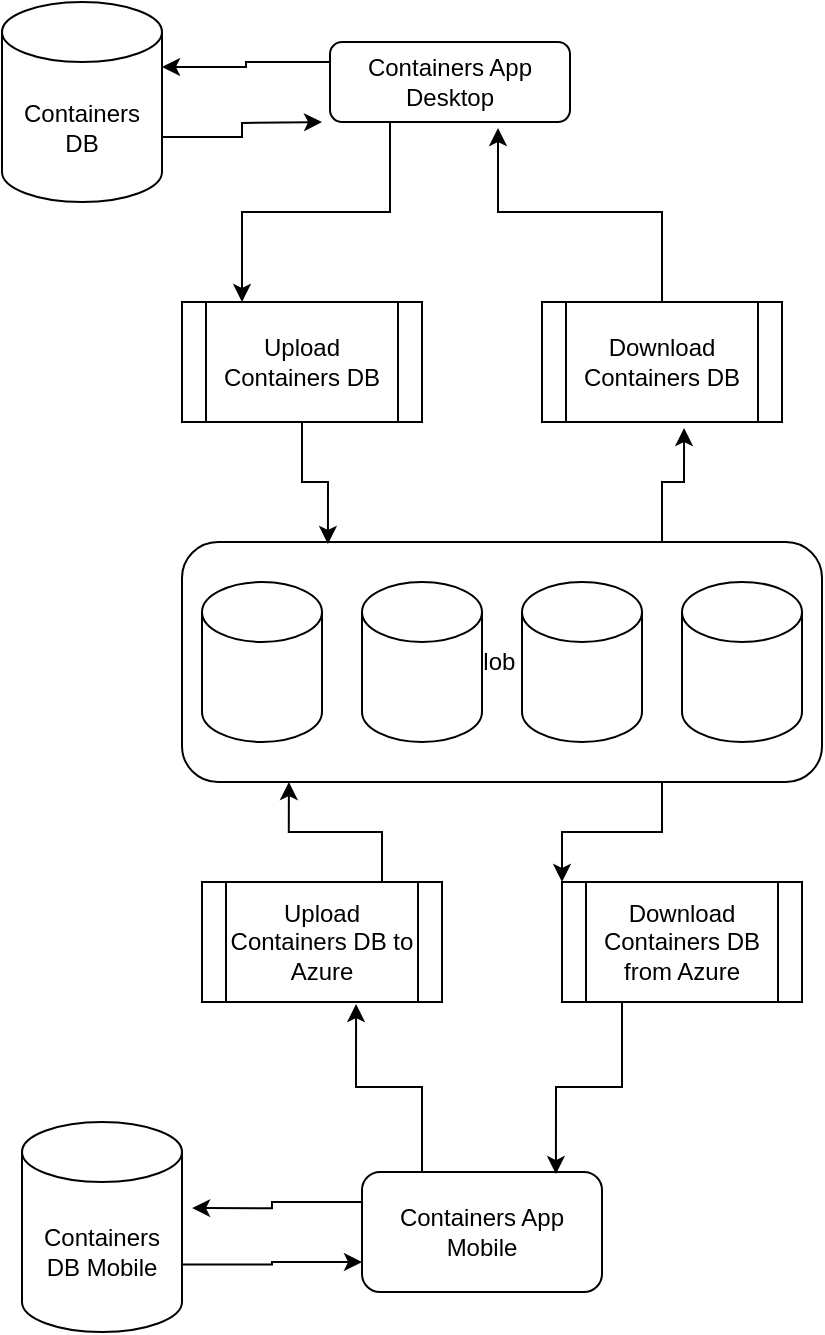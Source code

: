 <mxfile version="21.6.6" type="github">
  <diagram id="C5RBs43oDa-KdzZeNtuy" name="Page-1">
    <mxGraphModel dx="1434" dy="758" grid="1" gridSize="10" guides="1" tooltips="1" connect="1" arrows="1" fold="1" page="1" pageScale="1" pageWidth="827" pageHeight="1169" math="0" shadow="0">
      <root>
        <mxCell id="WIyWlLk6GJQsqaUBKTNV-0" />
        <mxCell id="WIyWlLk6GJQsqaUBKTNV-1" parent="WIyWlLk6GJQsqaUBKTNV-0" />
        <mxCell id="lkM-y_qAxUJIHMLCBXUL-42" style="edgeStyle=orthogonalEdgeStyle;rounded=0;orthogonalLoop=1;jettySize=auto;html=1;exitX=0;exitY=0.25;exitDx=0;exitDy=0;entryX=1;entryY=0;entryDx=0;entryDy=32.5;entryPerimeter=0;" edge="1" parent="WIyWlLk6GJQsqaUBKTNV-1" source="WIyWlLk6GJQsqaUBKTNV-3" target="lkM-y_qAxUJIHMLCBXUL-5">
          <mxGeometry relative="1" as="geometry" />
        </mxCell>
        <mxCell id="lkM-y_qAxUJIHMLCBXUL-52" style="edgeStyle=orthogonalEdgeStyle;rounded=0;orthogonalLoop=1;jettySize=auto;html=1;exitX=0.25;exitY=1;exitDx=0;exitDy=0;entryX=0.25;entryY=0;entryDx=0;entryDy=0;" edge="1" parent="WIyWlLk6GJQsqaUBKTNV-1" source="WIyWlLk6GJQsqaUBKTNV-3" target="lkM-y_qAxUJIHMLCBXUL-12">
          <mxGeometry relative="1" as="geometry" />
        </mxCell>
        <mxCell id="WIyWlLk6GJQsqaUBKTNV-3" value="Containers App Desktop" style="rounded=1;whiteSpace=wrap;html=1;fontSize=12;glass=0;strokeWidth=1;shadow=0;" parent="WIyWlLk6GJQsqaUBKTNV-1" vertex="1">
          <mxGeometry x="414" y="30" width="120" height="40" as="geometry" />
        </mxCell>
        <mxCell id="lkM-y_qAxUJIHMLCBXUL-43" style="edgeStyle=orthogonalEdgeStyle;rounded=0;orthogonalLoop=1;jettySize=auto;html=1;exitX=1;exitY=0;exitDx=0;exitDy=67.5;exitPerimeter=0;" edge="1" parent="WIyWlLk6GJQsqaUBKTNV-1" source="lkM-y_qAxUJIHMLCBXUL-5">
          <mxGeometry relative="1" as="geometry">
            <mxPoint x="410" y="70" as="targetPoint" />
          </mxGeometry>
        </mxCell>
        <mxCell id="lkM-y_qAxUJIHMLCBXUL-5" value="Containers DB" style="shape=cylinder3;whiteSpace=wrap;html=1;boundedLbl=1;backgroundOutline=1;size=15;" vertex="1" parent="WIyWlLk6GJQsqaUBKTNV-1">
          <mxGeometry x="250" y="10" width="80" height="100" as="geometry" />
        </mxCell>
        <mxCell id="lkM-y_qAxUJIHMLCBXUL-38" style="edgeStyle=orthogonalEdgeStyle;rounded=0;orthogonalLoop=1;jettySize=auto;html=1;exitX=0.75;exitY=1;exitDx=0;exitDy=0;entryX=0;entryY=0;entryDx=0;entryDy=0;" edge="1" parent="WIyWlLk6GJQsqaUBKTNV-1" source="lkM-y_qAxUJIHMLCBXUL-10" target="lkM-y_qAxUJIHMLCBXUL-31">
          <mxGeometry relative="1" as="geometry" />
        </mxCell>
        <mxCell id="lkM-y_qAxUJIHMLCBXUL-49" style="edgeStyle=orthogonalEdgeStyle;rounded=0;orthogonalLoop=1;jettySize=auto;html=1;exitX=0.75;exitY=0;exitDx=0;exitDy=0;entryX=0.592;entryY=1.05;entryDx=0;entryDy=0;entryPerimeter=0;" edge="1" parent="WIyWlLk6GJQsqaUBKTNV-1" source="lkM-y_qAxUJIHMLCBXUL-10" target="lkM-y_qAxUJIHMLCBXUL-44">
          <mxGeometry relative="1" as="geometry" />
        </mxCell>
        <mxCell id="lkM-y_qAxUJIHMLCBXUL-10" value="Azure Blob Storage" style="rounded=1;whiteSpace=wrap;html=1;" vertex="1" parent="WIyWlLk6GJQsqaUBKTNV-1">
          <mxGeometry x="340" y="280" width="320" height="120" as="geometry" />
        </mxCell>
        <mxCell id="lkM-y_qAxUJIHMLCBXUL-51" style="edgeStyle=orthogonalEdgeStyle;rounded=0;orthogonalLoop=1;jettySize=auto;html=1;exitX=0.5;exitY=1;exitDx=0;exitDy=0;entryX=0.228;entryY=0.008;entryDx=0;entryDy=0;entryPerimeter=0;" edge="1" parent="WIyWlLk6GJQsqaUBKTNV-1" source="lkM-y_qAxUJIHMLCBXUL-12" target="lkM-y_qAxUJIHMLCBXUL-10">
          <mxGeometry relative="1" as="geometry" />
        </mxCell>
        <mxCell id="lkM-y_qAxUJIHMLCBXUL-12" value="Upload Containers&amp;nbsp;DB" style="shape=process;whiteSpace=wrap;html=1;backgroundOutline=1;" vertex="1" parent="WIyWlLk6GJQsqaUBKTNV-1">
          <mxGeometry x="340" y="160" width="120" height="60" as="geometry" />
        </mxCell>
        <mxCell id="lkM-y_qAxUJIHMLCBXUL-36" style="edgeStyle=orthogonalEdgeStyle;rounded=0;orthogonalLoop=1;jettySize=auto;html=1;exitX=0.25;exitY=0;exitDx=0;exitDy=0;entryX=0.642;entryY=1.017;entryDx=0;entryDy=0;entryPerimeter=0;" edge="1" parent="WIyWlLk6GJQsqaUBKTNV-1" source="lkM-y_qAxUJIHMLCBXUL-16" target="lkM-y_qAxUJIHMLCBXUL-32">
          <mxGeometry relative="1" as="geometry" />
        </mxCell>
        <mxCell id="lkM-y_qAxUJIHMLCBXUL-40" style="edgeStyle=orthogonalEdgeStyle;rounded=0;orthogonalLoop=1;jettySize=auto;html=1;exitX=0;exitY=0.25;exitDx=0;exitDy=0;entryX=1.063;entryY=0.41;entryDx=0;entryDy=0;entryPerimeter=0;" edge="1" parent="WIyWlLk6GJQsqaUBKTNV-1" source="lkM-y_qAxUJIHMLCBXUL-16" target="lkM-y_qAxUJIHMLCBXUL-19">
          <mxGeometry relative="1" as="geometry" />
        </mxCell>
        <mxCell id="lkM-y_qAxUJIHMLCBXUL-16" value="Containers App Mobile" style="rounded=1;whiteSpace=wrap;html=1;" vertex="1" parent="WIyWlLk6GJQsqaUBKTNV-1">
          <mxGeometry x="430" y="595" width="120" height="60" as="geometry" />
        </mxCell>
        <mxCell id="lkM-y_qAxUJIHMLCBXUL-41" style="edgeStyle=orthogonalEdgeStyle;rounded=0;orthogonalLoop=1;jettySize=auto;html=1;exitX=1;exitY=0;exitDx=0;exitDy=71.25;exitPerimeter=0;entryX=0;entryY=0.75;entryDx=0;entryDy=0;" edge="1" parent="WIyWlLk6GJQsqaUBKTNV-1" source="lkM-y_qAxUJIHMLCBXUL-19" target="lkM-y_qAxUJIHMLCBXUL-16">
          <mxGeometry relative="1" as="geometry" />
        </mxCell>
        <mxCell id="lkM-y_qAxUJIHMLCBXUL-19" value="Containers DB Mobile" style="shape=cylinder3;whiteSpace=wrap;html=1;boundedLbl=1;backgroundOutline=1;size=15;" vertex="1" parent="WIyWlLk6GJQsqaUBKTNV-1">
          <mxGeometry x="260" y="570" width="80" height="105" as="geometry" />
        </mxCell>
        <mxCell id="lkM-y_qAxUJIHMLCBXUL-39" style="edgeStyle=orthogonalEdgeStyle;rounded=0;orthogonalLoop=1;jettySize=auto;html=1;exitX=0.25;exitY=1;exitDx=0;exitDy=0;entryX=0.808;entryY=0.017;entryDx=0;entryDy=0;entryPerimeter=0;" edge="1" parent="WIyWlLk6GJQsqaUBKTNV-1" source="lkM-y_qAxUJIHMLCBXUL-31" target="lkM-y_qAxUJIHMLCBXUL-16">
          <mxGeometry relative="1" as="geometry" />
        </mxCell>
        <mxCell id="lkM-y_qAxUJIHMLCBXUL-31" value="Download Containers DB from Azure" style="shape=process;whiteSpace=wrap;html=1;backgroundOutline=1;" vertex="1" parent="WIyWlLk6GJQsqaUBKTNV-1">
          <mxGeometry x="530" y="450" width="120" height="60" as="geometry" />
        </mxCell>
        <mxCell id="lkM-y_qAxUJIHMLCBXUL-37" style="edgeStyle=orthogonalEdgeStyle;rounded=0;orthogonalLoop=1;jettySize=auto;html=1;exitX=0.75;exitY=0;exitDx=0;exitDy=0;entryX=0.167;entryY=1;entryDx=0;entryDy=0;entryPerimeter=0;" edge="1" parent="WIyWlLk6GJQsqaUBKTNV-1" source="lkM-y_qAxUJIHMLCBXUL-32" target="lkM-y_qAxUJIHMLCBXUL-10">
          <mxGeometry relative="1" as="geometry" />
        </mxCell>
        <mxCell id="lkM-y_qAxUJIHMLCBXUL-32" value="Upload Containers DB to Azure" style="shape=process;whiteSpace=wrap;html=1;backgroundOutline=1;" vertex="1" parent="WIyWlLk6GJQsqaUBKTNV-1">
          <mxGeometry x="350" y="450" width="120" height="60" as="geometry" />
        </mxCell>
        <mxCell id="lkM-y_qAxUJIHMLCBXUL-50" style="edgeStyle=orthogonalEdgeStyle;rounded=0;orthogonalLoop=1;jettySize=auto;html=1;exitX=0.5;exitY=0;exitDx=0;exitDy=0;entryX=0.7;entryY=1.075;entryDx=0;entryDy=0;entryPerimeter=0;" edge="1" parent="WIyWlLk6GJQsqaUBKTNV-1" source="lkM-y_qAxUJIHMLCBXUL-44" target="WIyWlLk6GJQsqaUBKTNV-3">
          <mxGeometry relative="1" as="geometry" />
        </mxCell>
        <mxCell id="lkM-y_qAxUJIHMLCBXUL-44" value="Download Containers&amp;nbsp;DB" style="shape=process;whiteSpace=wrap;html=1;backgroundOutline=1;" vertex="1" parent="WIyWlLk6GJQsqaUBKTNV-1">
          <mxGeometry x="520" y="160" width="120" height="60" as="geometry" />
        </mxCell>
        <mxCell id="lkM-y_qAxUJIHMLCBXUL-53" value="" style="shape=cylinder3;whiteSpace=wrap;html=1;boundedLbl=1;backgroundOutline=1;size=15;" vertex="1" parent="WIyWlLk6GJQsqaUBKTNV-1">
          <mxGeometry x="350" y="300" width="60" height="80" as="geometry" />
        </mxCell>
        <mxCell id="lkM-y_qAxUJIHMLCBXUL-54" value="" style="shape=cylinder3;whiteSpace=wrap;html=1;boundedLbl=1;backgroundOutline=1;size=15;" vertex="1" parent="WIyWlLk6GJQsqaUBKTNV-1">
          <mxGeometry x="430" y="300" width="60" height="80" as="geometry" />
        </mxCell>
        <mxCell id="lkM-y_qAxUJIHMLCBXUL-55" value="" style="shape=cylinder3;whiteSpace=wrap;html=1;boundedLbl=1;backgroundOutline=1;size=15;" vertex="1" parent="WIyWlLk6GJQsqaUBKTNV-1">
          <mxGeometry x="510" y="300" width="60" height="80" as="geometry" />
        </mxCell>
        <mxCell id="lkM-y_qAxUJIHMLCBXUL-56" value="" style="shape=cylinder3;whiteSpace=wrap;html=1;boundedLbl=1;backgroundOutline=1;size=15;" vertex="1" parent="WIyWlLk6GJQsqaUBKTNV-1">
          <mxGeometry x="590" y="300" width="60" height="80" as="geometry" />
        </mxCell>
      </root>
    </mxGraphModel>
  </diagram>
</mxfile>
